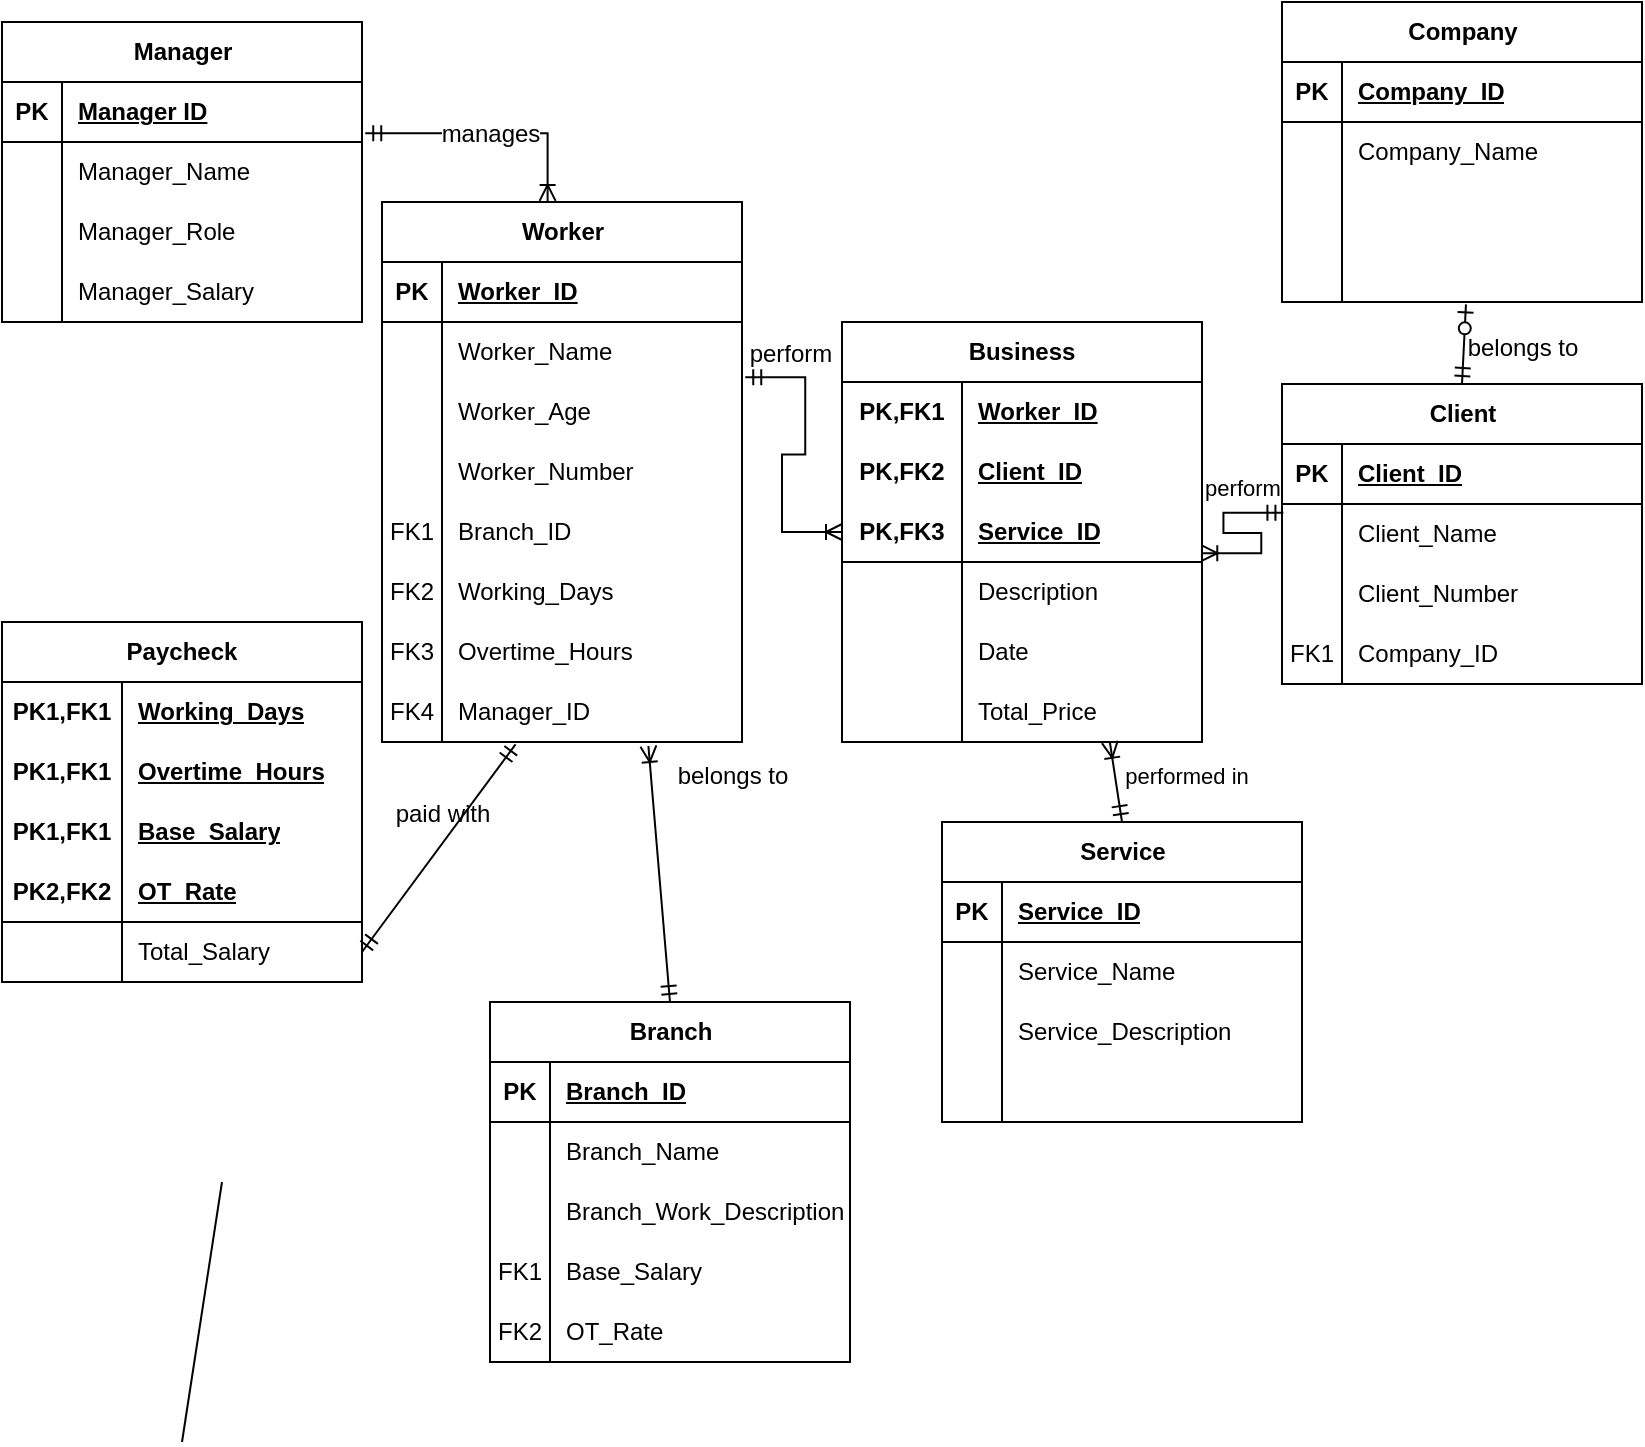 <mxfile version="25.0.1">
  <diagram name="Page-1" id="Xtu3B8jYzkA0B2iv7Xxa">
    <mxGraphModel dx="1050" dy="522" grid="1" gridSize="10" guides="1" tooltips="1" connect="1" arrows="1" fold="1" page="1" pageScale="1" pageWidth="850" pageHeight="1100" math="0" shadow="0">
      <root>
        <mxCell id="0" />
        <mxCell id="1" parent="0" />
        <mxCell id="BrPfpN-Gfgra5XkNVzmu-1" value="Business" style="shape=table;startSize=30;container=1;collapsible=1;childLayout=tableLayout;fixedRows=1;rowLines=0;fontStyle=1;align=center;resizeLast=1;html=1;whiteSpace=wrap;" parent="1" vertex="1">
          <mxGeometry x="440" y="180" width="180" height="210" as="geometry" />
        </mxCell>
        <mxCell id="BrPfpN-Gfgra5XkNVzmu-2" value="" style="shape=tableRow;horizontal=0;startSize=0;swimlaneHead=0;swimlaneBody=0;fillColor=none;collapsible=0;dropTarget=0;points=[[0,0.5],[1,0.5]];portConstraint=eastwest;top=0;left=0;right=0;bottom=0;html=1;" parent="BrPfpN-Gfgra5XkNVzmu-1" vertex="1">
          <mxGeometry y="30" width="180" height="30" as="geometry" />
        </mxCell>
        <mxCell id="BrPfpN-Gfgra5XkNVzmu-3" value="PK,FK1" style="shape=partialRectangle;connectable=0;fillColor=none;top=0;left=0;bottom=0;right=0;fontStyle=1;overflow=hidden;html=1;whiteSpace=wrap;" parent="BrPfpN-Gfgra5XkNVzmu-2" vertex="1">
          <mxGeometry width="60" height="30" as="geometry">
            <mxRectangle width="60" height="30" as="alternateBounds" />
          </mxGeometry>
        </mxCell>
        <mxCell id="BrPfpN-Gfgra5XkNVzmu-4" value="Worker_ID" style="shape=partialRectangle;connectable=0;fillColor=none;top=0;left=0;bottom=0;right=0;align=left;spacingLeft=6;fontStyle=5;overflow=hidden;html=1;whiteSpace=wrap;" parent="BrPfpN-Gfgra5XkNVzmu-2" vertex="1">
          <mxGeometry x="60" width="120" height="30" as="geometry">
            <mxRectangle width="120" height="30" as="alternateBounds" />
          </mxGeometry>
        </mxCell>
        <mxCell id="BrPfpN-Gfgra5XkNVzmu-27" value="" style="shape=tableRow;horizontal=0;startSize=0;swimlaneHead=0;swimlaneBody=0;fillColor=none;collapsible=0;dropTarget=0;points=[[0,0.5],[1,0.5]];portConstraint=eastwest;top=0;left=0;right=0;bottom=0;html=1;" parent="BrPfpN-Gfgra5XkNVzmu-1" vertex="1">
          <mxGeometry y="60" width="180" height="30" as="geometry" />
        </mxCell>
        <mxCell id="BrPfpN-Gfgra5XkNVzmu-28" value="PK,FK2" style="shape=partialRectangle;connectable=0;fillColor=none;top=0;left=0;bottom=0;right=0;fontStyle=1;overflow=hidden;html=1;whiteSpace=wrap;" parent="BrPfpN-Gfgra5XkNVzmu-27" vertex="1">
          <mxGeometry width="60" height="30" as="geometry">
            <mxRectangle width="60" height="30" as="alternateBounds" />
          </mxGeometry>
        </mxCell>
        <mxCell id="BrPfpN-Gfgra5XkNVzmu-29" value="Client_ID" style="shape=partialRectangle;connectable=0;fillColor=none;top=0;left=0;bottom=0;right=0;align=left;spacingLeft=6;fontStyle=5;overflow=hidden;html=1;whiteSpace=wrap;" parent="BrPfpN-Gfgra5XkNVzmu-27" vertex="1">
          <mxGeometry x="60" width="120" height="30" as="geometry">
            <mxRectangle width="120" height="30" as="alternateBounds" />
          </mxGeometry>
        </mxCell>
        <mxCell id="BrPfpN-Gfgra5XkNVzmu-5" value="" style="shape=tableRow;horizontal=0;startSize=0;swimlaneHead=0;swimlaneBody=0;fillColor=none;collapsible=0;dropTarget=0;points=[[0,0.5],[1,0.5]];portConstraint=eastwest;top=0;left=0;right=0;bottom=1;html=1;" parent="BrPfpN-Gfgra5XkNVzmu-1" vertex="1">
          <mxGeometry y="90" width="180" height="30" as="geometry" />
        </mxCell>
        <mxCell id="BrPfpN-Gfgra5XkNVzmu-6" value="PK,FK3" style="shape=partialRectangle;connectable=0;fillColor=none;top=0;left=0;bottom=0;right=0;fontStyle=1;overflow=hidden;html=1;whiteSpace=wrap;" parent="BrPfpN-Gfgra5XkNVzmu-5" vertex="1">
          <mxGeometry width="60" height="30" as="geometry">
            <mxRectangle width="60" height="30" as="alternateBounds" />
          </mxGeometry>
        </mxCell>
        <mxCell id="BrPfpN-Gfgra5XkNVzmu-7" value="Service_ID" style="shape=partialRectangle;connectable=0;fillColor=none;top=0;left=0;bottom=0;right=0;align=left;spacingLeft=6;fontStyle=5;overflow=hidden;html=1;whiteSpace=wrap;" parent="BrPfpN-Gfgra5XkNVzmu-5" vertex="1">
          <mxGeometry x="60" width="120" height="30" as="geometry">
            <mxRectangle width="120" height="30" as="alternateBounds" />
          </mxGeometry>
        </mxCell>
        <mxCell id="BrPfpN-Gfgra5XkNVzmu-8" value="" style="shape=tableRow;horizontal=0;startSize=0;swimlaneHead=0;swimlaneBody=0;fillColor=none;collapsible=0;dropTarget=0;points=[[0,0.5],[1,0.5]];portConstraint=eastwest;top=0;left=0;right=0;bottom=0;html=1;" parent="BrPfpN-Gfgra5XkNVzmu-1" vertex="1">
          <mxGeometry y="120" width="180" height="30" as="geometry" />
        </mxCell>
        <mxCell id="BrPfpN-Gfgra5XkNVzmu-9" value="" style="shape=partialRectangle;connectable=0;fillColor=none;top=0;left=0;bottom=0;right=0;editable=1;overflow=hidden;html=1;whiteSpace=wrap;" parent="BrPfpN-Gfgra5XkNVzmu-8" vertex="1">
          <mxGeometry width="60" height="30" as="geometry">
            <mxRectangle width="60" height="30" as="alternateBounds" />
          </mxGeometry>
        </mxCell>
        <mxCell id="BrPfpN-Gfgra5XkNVzmu-10" value="Description" style="shape=partialRectangle;connectable=0;fillColor=none;top=0;left=0;bottom=0;right=0;align=left;spacingLeft=6;overflow=hidden;html=1;whiteSpace=wrap;" parent="BrPfpN-Gfgra5XkNVzmu-8" vertex="1">
          <mxGeometry x="60" width="120" height="30" as="geometry">
            <mxRectangle width="120" height="30" as="alternateBounds" />
          </mxGeometry>
        </mxCell>
        <mxCell id="BrPfpN-Gfgra5XkNVzmu-30" value="" style="shape=tableRow;horizontal=0;startSize=0;swimlaneHead=0;swimlaneBody=0;fillColor=none;collapsible=0;dropTarget=0;points=[[0,0.5],[1,0.5]];portConstraint=eastwest;top=0;left=0;right=0;bottom=0;html=1;" parent="BrPfpN-Gfgra5XkNVzmu-1" vertex="1">
          <mxGeometry y="150" width="180" height="30" as="geometry" />
        </mxCell>
        <mxCell id="BrPfpN-Gfgra5XkNVzmu-31" value="" style="shape=partialRectangle;connectable=0;fillColor=none;top=0;left=0;bottom=0;right=0;editable=1;overflow=hidden;html=1;whiteSpace=wrap;" parent="BrPfpN-Gfgra5XkNVzmu-30" vertex="1">
          <mxGeometry width="60" height="30" as="geometry">
            <mxRectangle width="60" height="30" as="alternateBounds" />
          </mxGeometry>
        </mxCell>
        <mxCell id="BrPfpN-Gfgra5XkNVzmu-32" value="Date" style="shape=partialRectangle;connectable=0;fillColor=none;top=0;left=0;bottom=0;right=0;align=left;spacingLeft=6;overflow=hidden;html=1;whiteSpace=wrap;" parent="BrPfpN-Gfgra5XkNVzmu-30" vertex="1">
          <mxGeometry x="60" width="120" height="30" as="geometry">
            <mxRectangle width="120" height="30" as="alternateBounds" />
          </mxGeometry>
        </mxCell>
        <mxCell id="BrPfpN-Gfgra5XkNVzmu-11" value="" style="shape=tableRow;horizontal=0;startSize=0;swimlaneHead=0;swimlaneBody=0;fillColor=none;collapsible=0;dropTarget=0;points=[[0,0.5],[1,0.5]];portConstraint=eastwest;top=0;left=0;right=0;bottom=0;html=1;" parent="BrPfpN-Gfgra5XkNVzmu-1" vertex="1">
          <mxGeometry y="180" width="180" height="30" as="geometry" />
        </mxCell>
        <mxCell id="BrPfpN-Gfgra5XkNVzmu-12" value="" style="shape=partialRectangle;connectable=0;fillColor=none;top=0;left=0;bottom=0;right=0;editable=1;overflow=hidden;html=1;whiteSpace=wrap;" parent="BrPfpN-Gfgra5XkNVzmu-11" vertex="1">
          <mxGeometry width="60" height="30" as="geometry">
            <mxRectangle width="60" height="30" as="alternateBounds" />
          </mxGeometry>
        </mxCell>
        <mxCell id="BrPfpN-Gfgra5XkNVzmu-13" value="Total_Price" style="shape=partialRectangle;connectable=0;fillColor=none;top=0;left=0;bottom=0;right=0;align=left;spacingLeft=6;overflow=hidden;html=1;whiteSpace=wrap;" parent="BrPfpN-Gfgra5XkNVzmu-11" vertex="1">
          <mxGeometry x="60" width="120" height="30" as="geometry">
            <mxRectangle width="120" height="30" as="alternateBounds" />
          </mxGeometry>
        </mxCell>
        <mxCell id="BrPfpN-Gfgra5XkNVzmu-33" value="Service" style="shape=table;startSize=30;container=1;collapsible=1;childLayout=tableLayout;fixedRows=1;rowLines=0;fontStyle=1;align=center;resizeLast=1;html=1;" parent="1" vertex="1">
          <mxGeometry x="490" y="430" width="180" height="150" as="geometry" />
        </mxCell>
        <mxCell id="BrPfpN-Gfgra5XkNVzmu-34" value="" style="shape=tableRow;horizontal=0;startSize=0;swimlaneHead=0;swimlaneBody=0;fillColor=none;collapsible=0;dropTarget=0;points=[[0,0.5],[1,0.5]];portConstraint=eastwest;top=0;left=0;right=0;bottom=1;" parent="BrPfpN-Gfgra5XkNVzmu-33" vertex="1">
          <mxGeometry y="30" width="180" height="30" as="geometry" />
        </mxCell>
        <mxCell id="BrPfpN-Gfgra5XkNVzmu-35" value="PK" style="shape=partialRectangle;connectable=0;fillColor=none;top=0;left=0;bottom=0;right=0;fontStyle=1;overflow=hidden;whiteSpace=wrap;html=1;" parent="BrPfpN-Gfgra5XkNVzmu-34" vertex="1">
          <mxGeometry width="30" height="30" as="geometry">
            <mxRectangle width="30" height="30" as="alternateBounds" />
          </mxGeometry>
        </mxCell>
        <mxCell id="BrPfpN-Gfgra5XkNVzmu-36" value="Service_ID" style="shape=partialRectangle;connectable=0;fillColor=none;top=0;left=0;bottom=0;right=0;align=left;spacingLeft=6;fontStyle=5;overflow=hidden;whiteSpace=wrap;html=1;" parent="BrPfpN-Gfgra5XkNVzmu-34" vertex="1">
          <mxGeometry x="30" width="150" height="30" as="geometry">
            <mxRectangle width="150" height="30" as="alternateBounds" />
          </mxGeometry>
        </mxCell>
        <mxCell id="BrPfpN-Gfgra5XkNVzmu-37" value="" style="shape=tableRow;horizontal=0;startSize=0;swimlaneHead=0;swimlaneBody=0;fillColor=none;collapsible=0;dropTarget=0;points=[[0,0.5],[1,0.5]];portConstraint=eastwest;top=0;left=0;right=0;bottom=0;" parent="BrPfpN-Gfgra5XkNVzmu-33" vertex="1">
          <mxGeometry y="60" width="180" height="30" as="geometry" />
        </mxCell>
        <mxCell id="BrPfpN-Gfgra5XkNVzmu-38" value="" style="shape=partialRectangle;connectable=0;fillColor=none;top=0;left=0;bottom=0;right=0;editable=1;overflow=hidden;whiteSpace=wrap;html=1;" parent="BrPfpN-Gfgra5XkNVzmu-37" vertex="1">
          <mxGeometry width="30" height="30" as="geometry">
            <mxRectangle width="30" height="30" as="alternateBounds" />
          </mxGeometry>
        </mxCell>
        <mxCell id="BrPfpN-Gfgra5XkNVzmu-39" value="Service_Name" style="shape=partialRectangle;connectable=0;fillColor=none;top=0;left=0;bottom=0;right=0;align=left;spacingLeft=6;overflow=hidden;whiteSpace=wrap;html=1;" parent="BrPfpN-Gfgra5XkNVzmu-37" vertex="1">
          <mxGeometry x="30" width="150" height="30" as="geometry">
            <mxRectangle width="150" height="30" as="alternateBounds" />
          </mxGeometry>
        </mxCell>
        <mxCell id="BrPfpN-Gfgra5XkNVzmu-40" value="" style="shape=tableRow;horizontal=0;startSize=0;swimlaneHead=0;swimlaneBody=0;fillColor=none;collapsible=0;dropTarget=0;points=[[0,0.5],[1,0.5]];portConstraint=eastwest;top=0;left=0;right=0;bottom=0;" parent="BrPfpN-Gfgra5XkNVzmu-33" vertex="1">
          <mxGeometry y="90" width="180" height="30" as="geometry" />
        </mxCell>
        <mxCell id="BrPfpN-Gfgra5XkNVzmu-41" value="" style="shape=partialRectangle;connectable=0;fillColor=none;top=0;left=0;bottom=0;right=0;editable=1;overflow=hidden;whiteSpace=wrap;html=1;" parent="BrPfpN-Gfgra5XkNVzmu-40" vertex="1">
          <mxGeometry width="30" height="30" as="geometry">
            <mxRectangle width="30" height="30" as="alternateBounds" />
          </mxGeometry>
        </mxCell>
        <mxCell id="BrPfpN-Gfgra5XkNVzmu-42" value="Service_Description" style="shape=partialRectangle;connectable=0;fillColor=none;top=0;left=0;bottom=0;right=0;align=left;spacingLeft=6;overflow=hidden;whiteSpace=wrap;html=1;" parent="BrPfpN-Gfgra5XkNVzmu-40" vertex="1">
          <mxGeometry x="30" width="150" height="30" as="geometry">
            <mxRectangle width="150" height="30" as="alternateBounds" />
          </mxGeometry>
        </mxCell>
        <mxCell id="BrPfpN-Gfgra5XkNVzmu-43" value="" style="shape=tableRow;horizontal=0;startSize=0;swimlaneHead=0;swimlaneBody=0;fillColor=none;collapsible=0;dropTarget=0;points=[[0,0.5],[1,0.5]];portConstraint=eastwest;top=0;left=0;right=0;bottom=0;" parent="BrPfpN-Gfgra5XkNVzmu-33" vertex="1">
          <mxGeometry y="120" width="180" height="30" as="geometry" />
        </mxCell>
        <mxCell id="BrPfpN-Gfgra5XkNVzmu-44" value="" style="shape=partialRectangle;connectable=0;fillColor=none;top=0;left=0;bottom=0;right=0;editable=1;overflow=hidden;whiteSpace=wrap;html=1;" parent="BrPfpN-Gfgra5XkNVzmu-43" vertex="1">
          <mxGeometry width="30" height="30" as="geometry">
            <mxRectangle width="30" height="30" as="alternateBounds" />
          </mxGeometry>
        </mxCell>
        <mxCell id="BrPfpN-Gfgra5XkNVzmu-45" value="" style="shape=partialRectangle;connectable=0;fillColor=none;top=0;left=0;bottom=0;right=0;align=left;spacingLeft=6;overflow=hidden;whiteSpace=wrap;html=1;" parent="BrPfpN-Gfgra5XkNVzmu-43" vertex="1">
          <mxGeometry x="30" width="150" height="30" as="geometry">
            <mxRectangle width="150" height="30" as="alternateBounds" />
          </mxGeometry>
        </mxCell>
        <mxCell id="BrPfpN-Gfgra5XkNVzmu-46" value="Worker" style="shape=table;startSize=30;container=1;collapsible=1;childLayout=tableLayout;fixedRows=1;rowLines=0;fontStyle=1;align=center;resizeLast=1;html=1;" parent="1" vertex="1">
          <mxGeometry x="210" y="120" width="180" height="270" as="geometry" />
        </mxCell>
        <mxCell id="BrPfpN-Gfgra5XkNVzmu-47" value="" style="shape=tableRow;horizontal=0;startSize=0;swimlaneHead=0;swimlaneBody=0;fillColor=none;collapsible=0;dropTarget=0;points=[[0,0.5],[1,0.5]];portConstraint=eastwest;top=0;left=0;right=0;bottom=1;" parent="BrPfpN-Gfgra5XkNVzmu-46" vertex="1">
          <mxGeometry y="30" width="180" height="30" as="geometry" />
        </mxCell>
        <mxCell id="BrPfpN-Gfgra5XkNVzmu-48" value="PK" style="shape=partialRectangle;connectable=0;fillColor=none;top=0;left=0;bottom=0;right=0;fontStyle=1;overflow=hidden;whiteSpace=wrap;html=1;" parent="BrPfpN-Gfgra5XkNVzmu-47" vertex="1">
          <mxGeometry width="30" height="30" as="geometry">
            <mxRectangle width="30" height="30" as="alternateBounds" />
          </mxGeometry>
        </mxCell>
        <mxCell id="BrPfpN-Gfgra5XkNVzmu-49" value="Worker_ID" style="shape=partialRectangle;connectable=0;fillColor=none;top=0;left=0;bottom=0;right=0;align=left;spacingLeft=6;fontStyle=5;overflow=hidden;whiteSpace=wrap;html=1;" parent="BrPfpN-Gfgra5XkNVzmu-47" vertex="1">
          <mxGeometry x="30" width="150" height="30" as="geometry">
            <mxRectangle width="150" height="30" as="alternateBounds" />
          </mxGeometry>
        </mxCell>
        <mxCell id="BrPfpN-Gfgra5XkNVzmu-50" value="" style="shape=tableRow;horizontal=0;startSize=0;swimlaneHead=0;swimlaneBody=0;fillColor=none;collapsible=0;dropTarget=0;points=[[0,0.5],[1,0.5]];portConstraint=eastwest;top=0;left=0;right=0;bottom=0;" parent="BrPfpN-Gfgra5XkNVzmu-46" vertex="1">
          <mxGeometry y="60" width="180" height="30" as="geometry" />
        </mxCell>
        <mxCell id="BrPfpN-Gfgra5XkNVzmu-51" value="" style="shape=partialRectangle;connectable=0;fillColor=none;top=0;left=0;bottom=0;right=0;editable=1;overflow=hidden;whiteSpace=wrap;html=1;" parent="BrPfpN-Gfgra5XkNVzmu-50" vertex="1">
          <mxGeometry width="30" height="30" as="geometry">
            <mxRectangle width="30" height="30" as="alternateBounds" />
          </mxGeometry>
        </mxCell>
        <mxCell id="BrPfpN-Gfgra5XkNVzmu-52" value="Worker_Name" style="shape=partialRectangle;connectable=0;fillColor=none;top=0;left=0;bottom=0;right=0;align=left;spacingLeft=6;overflow=hidden;whiteSpace=wrap;html=1;" parent="BrPfpN-Gfgra5XkNVzmu-50" vertex="1">
          <mxGeometry x="30" width="150" height="30" as="geometry">
            <mxRectangle width="150" height="30" as="alternateBounds" />
          </mxGeometry>
        </mxCell>
        <mxCell id="BrPfpN-Gfgra5XkNVzmu-73" value="" style="shape=tableRow;horizontal=0;startSize=0;swimlaneHead=0;swimlaneBody=0;fillColor=none;collapsible=0;dropTarget=0;points=[[0,0.5],[1,0.5]];portConstraint=eastwest;top=0;left=0;right=0;bottom=0;" parent="BrPfpN-Gfgra5XkNVzmu-46" vertex="1">
          <mxGeometry y="90" width="180" height="30" as="geometry" />
        </mxCell>
        <mxCell id="BrPfpN-Gfgra5XkNVzmu-74" value="" style="shape=partialRectangle;connectable=0;fillColor=none;top=0;left=0;bottom=0;right=0;editable=1;overflow=hidden;whiteSpace=wrap;html=1;" parent="BrPfpN-Gfgra5XkNVzmu-73" vertex="1">
          <mxGeometry width="30" height="30" as="geometry">
            <mxRectangle width="30" height="30" as="alternateBounds" />
          </mxGeometry>
        </mxCell>
        <mxCell id="BrPfpN-Gfgra5XkNVzmu-75" value="Worker_Age" style="shape=partialRectangle;connectable=0;fillColor=none;top=0;left=0;bottom=0;right=0;align=left;spacingLeft=6;overflow=hidden;whiteSpace=wrap;html=1;" parent="BrPfpN-Gfgra5XkNVzmu-73" vertex="1">
          <mxGeometry x="30" width="150" height="30" as="geometry">
            <mxRectangle width="150" height="30" as="alternateBounds" />
          </mxGeometry>
        </mxCell>
        <mxCell id="BrPfpN-Gfgra5XkNVzmu-53" value="" style="shape=tableRow;horizontal=0;startSize=0;swimlaneHead=0;swimlaneBody=0;fillColor=none;collapsible=0;dropTarget=0;points=[[0,0.5],[1,0.5]];portConstraint=eastwest;top=0;left=0;right=0;bottom=0;" parent="BrPfpN-Gfgra5XkNVzmu-46" vertex="1">
          <mxGeometry y="120" width="180" height="30" as="geometry" />
        </mxCell>
        <mxCell id="BrPfpN-Gfgra5XkNVzmu-54" value="" style="shape=partialRectangle;connectable=0;fillColor=none;top=0;left=0;bottom=0;right=0;editable=1;overflow=hidden;whiteSpace=wrap;html=1;" parent="BrPfpN-Gfgra5XkNVzmu-53" vertex="1">
          <mxGeometry width="30" height="30" as="geometry">
            <mxRectangle width="30" height="30" as="alternateBounds" />
          </mxGeometry>
        </mxCell>
        <mxCell id="BrPfpN-Gfgra5XkNVzmu-55" value="Worker_Number" style="shape=partialRectangle;connectable=0;fillColor=none;top=0;left=0;bottom=0;right=0;align=left;spacingLeft=6;overflow=hidden;whiteSpace=wrap;html=1;" parent="BrPfpN-Gfgra5XkNVzmu-53" vertex="1">
          <mxGeometry x="30" width="150" height="30" as="geometry">
            <mxRectangle width="150" height="30" as="alternateBounds" />
          </mxGeometry>
        </mxCell>
        <mxCell id="BrPfpN-Gfgra5XkNVzmu-56" value="" style="shape=tableRow;horizontal=0;startSize=0;swimlaneHead=0;swimlaneBody=0;fillColor=none;collapsible=0;dropTarget=0;points=[[0,0.5],[1,0.5]];portConstraint=eastwest;top=0;left=0;right=0;bottom=0;" parent="BrPfpN-Gfgra5XkNVzmu-46" vertex="1">
          <mxGeometry y="150" width="180" height="30" as="geometry" />
        </mxCell>
        <mxCell id="BrPfpN-Gfgra5XkNVzmu-57" value="FK1" style="shape=partialRectangle;connectable=0;fillColor=none;top=0;left=0;bottom=0;right=0;editable=1;overflow=hidden;whiteSpace=wrap;html=1;" parent="BrPfpN-Gfgra5XkNVzmu-56" vertex="1">
          <mxGeometry width="30" height="30" as="geometry">
            <mxRectangle width="30" height="30" as="alternateBounds" />
          </mxGeometry>
        </mxCell>
        <mxCell id="BrPfpN-Gfgra5XkNVzmu-58" value="Branch_ID" style="shape=partialRectangle;connectable=0;fillColor=none;top=0;left=0;bottom=0;right=0;align=left;spacingLeft=6;overflow=hidden;whiteSpace=wrap;html=1;" parent="BrPfpN-Gfgra5XkNVzmu-56" vertex="1">
          <mxGeometry x="30" width="150" height="30" as="geometry">
            <mxRectangle width="150" height="30" as="alternateBounds" />
          </mxGeometry>
        </mxCell>
        <mxCell id="BrPfpN-Gfgra5XkNVzmu-76" value="" style="shape=tableRow;horizontal=0;startSize=0;swimlaneHead=0;swimlaneBody=0;fillColor=none;collapsible=0;dropTarget=0;points=[[0,0.5],[1,0.5]];portConstraint=eastwest;top=0;left=0;right=0;bottom=0;" parent="BrPfpN-Gfgra5XkNVzmu-46" vertex="1">
          <mxGeometry y="180" width="180" height="30" as="geometry" />
        </mxCell>
        <mxCell id="BrPfpN-Gfgra5XkNVzmu-77" value="FK2" style="shape=partialRectangle;connectable=0;fillColor=none;top=0;left=0;bottom=0;right=0;editable=1;overflow=hidden;whiteSpace=wrap;html=1;" parent="BrPfpN-Gfgra5XkNVzmu-76" vertex="1">
          <mxGeometry width="30" height="30" as="geometry">
            <mxRectangle width="30" height="30" as="alternateBounds" />
          </mxGeometry>
        </mxCell>
        <mxCell id="BrPfpN-Gfgra5XkNVzmu-78" value="Working_Days" style="shape=partialRectangle;connectable=0;fillColor=none;top=0;left=0;bottom=0;right=0;align=left;spacingLeft=6;overflow=hidden;whiteSpace=wrap;html=1;" parent="BrPfpN-Gfgra5XkNVzmu-76" vertex="1">
          <mxGeometry x="30" width="150" height="30" as="geometry">
            <mxRectangle width="150" height="30" as="alternateBounds" />
          </mxGeometry>
        </mxCell>
        <mxCell id="X4wEju8hIKHU4gvWuknp-4" value="" style="shape=tableRow;horizontal=0;startSize=0;swimlaneHead=0;swimlaneBody=0;fillColor=none;collapsible=0;dropTarget=0;points=[[0,0.5],[1,0.5]];portConstraint=eastwest;top=0;left=0;right=0;bottom=0;" parent="BrPfpN-Gfgra5XkNVzmu-46" vertex="1">
          <mxGeometry y="210" width="180" height="30" as="geometry" />
        </mxCell>
        <mxCell id="X4wEju8hIKHU4gvWuknp-5" value="FK3" style="shape=partialRectangle;connectable=0;fillColor=none;top=0;left=0;bottom=0;right=0;editable=1;overflow=hidden;whiteSpace=wrap;html=1;" parent="X4wEju8hIKHU4gvWuknp-4" vertex="1">
          <mxGeometry width="30" height="30" as="geometry">
            <mxRectangle width="30" height="30" as="alternateBounds" />
          </mxGeometry>
        </mxCell>
        <mxCell id="X4wEju8hIKHU4gvWuknp-6" value="Overtime_Hours" style="shape=partialRectangle;connectable=0;fillColor=none;top=0;left=0;bottom=0;right=0;align=left;spacingLeft=6;overflow=hidden;whiteSpace=wrap;html=1;" parent="X4wEju8hIKHU4gvWuknp-4" vertex="1">
          <mxGeometry x="30" width="150" height="30" as="geometry">
            <mxRectangle width="150" height="30" as="alternateBounds" />
          </mxGeometry>
        </mxCell>
        <mxCell id="BrPfpN-Gfgra5XkNVzmu-79" value="" style="shape=tableRow;horizontal=0;startSize=0;swimlaneHead=0;swimlaneBody=0;fillColor=none;collapsible=0;dropTarget=0;points=[[0,0.5],[1,0.5]];portConstraint=eastwest;top=0;left=0;right=0;bottom=0;" parent="BrPfpN-Gfgra5XkNVzmu-46" vertex="1">
          <mxGeometry y="240" width="180" height="30" as="geometry" />
        </mxCell>
        <mxCell id="BrPfpN-Gfgra5XkNVzmu-80" value="FK4" style="shape=partialRectangle;connectable=0;fillColor=none;top=0;left=0;bottom=0;right=0;editable=1;overflow=hidden;whiteSpace=wrap;html=1;" parent="BrPfpN-Gfgra5XkNVzmu-79" vertex="1">
          <mxGeometry width="30" height="30" as="geometry">
            <mxRectangle width="30" height="30" as="alternateBounds" />
          </mxGeometry>
        </mxCell>
        <mxCell id="BrPfpN-Gfgra5XkNVzmu-81" value="Manager_ID" style="shape=partialRectangle;connectable=0;fillColor=none;top=0;left=0;bottom=0;right=0;align=left;spacingLeft=6;overflow=hidden;whiteSpace=wrap;html=1;" parent="BrPfpN-Gfgra5XkNVzmu-79" vertex="1">
          <mxGeometry x="30" width="150" height="30" as="geometry">
            <mxRectangle width="150" height="30" as="alternateBounds" />
          </mxGeometry>
        </mxCell>
        <mxCell id="BrPfpN-Gfgra5XkNVzmu-59" value="Branch" style="shape=table;startSize=30;container=1;collapsible=1;childLayout=tableLayout;fixedRows=1;rowLines=0;fontStyle=1;align=center;resizeLast=1;html=1;" parent="1" vertex="1">
          <mxGeometry x="264" y="520" width="180" height="180" as="geometry" />
        </mxCell>
        <mxCell id="BrPfpN-Gfgra5XkNVzmu-60" value="" style="shape=tableRow;horizontal=0;startSize=0;swimlaneHead=0;swimlaneBody=0;fillColor=none;collapsible=0;dropTarget=0;points=[[0,0.5],[1,0.5]];portConstraint=eastwest;top=0;left=0;right=0;bottom=1;" parent="BrPfpN-Gfgra5XkNVzmu-59" vertex="1">
          <mxGeometry y="30" width="180" height="30" as="geometry" />
        </mxCell>
        <mxCell id="BrPfpN-Gfgra5XkNVzmu-61" value="PK" style="shape=partialRectangle;connectable=0;fillColor=none;top=0;left=0;bottom=0;right=0;fontStyle=1;overflow=hidden;whiteSpace=wrap;html=1;" parent="BrPfpN-Gfgra5XkNVzmu-60" vertex="1">
          <mxGeometry width="30" height="30" as="geometry">
            <mxRectangle width="30" height="30" as="alternateBounds" />
          </mxGeometry>
        </mxCell>
        <mxCell id="BrPfpN-Gfgra5XkNVzmu-62" value="Branch_ID" style="shape=partialRectangle;connectable=0;fillColor=none;top=0;left=0;bottom=0;right=0;align=left;spacingLeft=6;fontStyle=5;overflow=hidden;whiteSpace=wrap;html=1;" parent="BrPfpN-Gfgra5XkNVzmu-60" vertex="1">
          <mxGeometry x="30" width="150" height="30" as="geometry">
            <mxRectangle width="150" height="30" as="alternateBounds" />
          </mxGeometry>
        </mxCell>
        <mxCell id="BrPfpN-Gfgra5XkNVzmu-63" value="" style="shape=tableRow;horizontal=0;startSize=0;swimlaneHead=0;swimlaneBody=0;fillColor=none;collapsible=0;dropTarget=0;points=[[0,0.5],[1,0.5]];portConstraint=eastwest;top=0;left=0;right=0;bottom=0;" parent="BrPfpN-Gfgra5XkNVzmu-59" vertex="1">
          <mxGeometry y="60" width="180" height="30" as="geometry" />
        </mxCell>
        <mxCell id="BrPfpN-Gfgra5XkNVzmu-64" value="" style="shape=partialRectangle;connectable=0;fillColor=none;top=0;left=0;bottom=0;right=0;editable=1;overflow=hidden;whiteSpace=wrap;html=1;" parent="BrPfpN-Gfgra5XkNVzmu-63" vertex="1">
          <mxGeometry width="30" height="30" as="geometry">
            <mxRectangle width="30" height="30" as="alternateBounds" />
          </mxGeometry>
        </mxCell>
        <mxCell id="BrPfpN-Gfgra5XkNVzmu-65" value="Branch_Name" style="shape=partialRectangle;connectable=0;fillColor=none;top=0;left=0;bottom=0;right=0;align=left;spacingLeft=6;overflow=hidden;whiteSpace=wrap;html=1;" parent="BrPfpN-Gfgra5XkNVzmu-63" vertex="1">
          <mxGeometry x="30" width="150" height="30" as="geometry">
            <mxRectangle width="150" height="30" as="alternateBounds" />
          </mxGeometry>
        </mxCell>
        <mxCell id="BrPfpN-Gfgra5XkNVzmu-66" value="" style="shape=tableRow;horizontal=0;startSize=0;swimlaneHead=0;swimlaneBody=0;fillColor=none;collapsible=0;dropTarget=0;points=[[0,0.5],[1,0.5]];portConstraint=eastwest;top=0;left=0;right=0;bottom=0;" parent="BrPfpN-Gfgra5XkNVzmu-59" vertex="1">
          <mxGeometry y="90" width="180" height="30" as="geometry" />
        </mxCell>
        <mxCell id="BrPfpN-Gfgra5XkNVzmu-67" value="" style="shape=partialRectangle;connectable=0;fillColor=none;top=0;left=0;bottom=0;right=0;editable=1;overflow=hidden;whiteSpace=wrap;html=1;" parent="BrPfpN-Gfgra5XkNVzmu-66" vertex="1">
          <mxGeometry width="30" height="30" as="geometry">
            <mxRectangle width="30" height="30" as="alternateBounds" />
          </mxGeometry>
        </mxCell>
        <mxCell id="BrPfpN-Gfgra5XkNVzmu-68" value="Branch_Work_Description" style="shape=partialRectangle;connectable=0;fillColor=none;top=0;left=0;bottom=0;right=0;align=left;spacingLeft=6;overflow=hidden;whiteSpace=wrap;html=1;" parent="BrPfpN-Gfgra5XkNVzmu-66" vertex="1">
          <mxGeometry x="30" width="150" height="30" as="geometry">
            <mxRectangle width="150" height="30" as="alternateBounds" />
          </mxGeometry>
        </mxCell>
        <mxCell id="BrPfpN-Gfgra5XkNVzmu-69" value="" style="shape=tableRow;horizontal=0;startSize=0;swimlaneHead=0;swimlaneBody=0;fillColor=none;collapsible=0;dropTarget=0;points=[[0,0.5],[1,0.5]];portConstraint=eastwest;top=0;left=0;right=0;bottom=0;" parent="BrPfpN-Gfgra5XkNVzmu-59" vertex="1">
          <mxGeometry y="120" width="180" height="30" as="geometry" />
        </mxCell>
        <mxCell id="BrPfpN-Gfgra5XkNVzmu-70" value="FK1" style="shape=partialRectangle;connectable=0;fillColor=none;top=0;left=0;bottom=0;right=0;editable=1;overflow=hidden;whiteSpace=wrap;html=1;" parent="BrPfpN-Gfgra5XkNVzmu-69" vertex="1">
          <mxGeometry width="30" height="30" as="geometry">
            <mxRectangle width="30" height="30" as="alternateBounds" />
          </mxGeometry>
        </mxCell>
        <mxCell id="BrPfpN-Gfgra5XkNVzmu-71" value="Base_Salary" style="shape=partialRectangle;connectable=0;fillColor=none;top=0;left=0;bottom=0;right=0;align=left;spacingLeft=6;overflow=hidden;whiteSpace=wrap;html=1;" parent="BrPfpN-Gfgra5XkNVzmu-69" vertex="1">
          <mxGeometry x="30" width="150" height="30" as="geometry">
            <mxRectangle width="150" height="30" as="alternateBounds" />
          </mxGeometry>
        </mxCell>
        <mxCell id="sazdl7pmqHu8KmucxxY5-17" value="" style="shape=tableRow;horizontal=0;startSize=0;swimlaneHead=0;swimlaneBody=0;fillColor=none;collapsible=0;dropTarget=0;points=[[0,0.5],[1,0.5]];portConstraint=eastwest;top=0;left=0;right=0;bottom=0;" vertex="1" parent="BrPfpN-Gfgra5XkNVzmu-59">
          <mxGeometry y="150" width="180" height="30" as="geometry" />
        </mxCell>
        <mxCell id="sazdl7pmqHu8KmucxxY5-18" value="FK2" style="shape=partialRectangle;connectable=0;fillColor=none;top=0;left=0;bottom=0;right=0;editable=1;overflow=hidden;whiteSpace=wrap;html=1;" vertex="1" parent="sazdl7pmqHu8KmucxxY5-17">
          <mxGeometry width="30" height="30" as="geometry">
            <mxRectangle width="30" height="30" as="alternateBounds" />
          </mxGeometry>
        </mxCell>
        <mxCell id="sazdl7pmqHu8KmucxxY5-19" value="OT_Rate" style="shape=partialRectangle;connectable=0;fillColor=none;top=0;left=0;bottom=0;right=0;align=left;spacingLeft=6;overflow=hidden;whiteSpace=wrap;html=1;" vertex="1" parent="sazdl7pmqHu8KmucxxY5-17">
          <mxGeometry x="30" width="150" height="30" as="geometry">
            <mxRectangle width="150" height="30" as="alternateBounds" />
          </mxGeometry>
        </mxCell>
        <mxCell id="BrPfpN-Gfgra5XkNVzmu-82" value="Paycheck" style="shape=table;startSize=30;container=1;collapsible=1;childLayout=tableLayout;fixedRows=1;rowLines=0;fontStyle=1;align=center;resizeLast=1;html=1;whiteSpace=wrap;" parent="1" vertex="1">
          <mxGeometry x="20" y="330" width="180" height="180" as="geometry" />
        </mxCell>
        <mxCell id="sazdl7pmqHu8KmucxxY5-28" value="" style="shape=tableRow;horizontal=0;startSize=0;swimlaneHead=0;swimlaneBody=0;fillColor=none;collapsible=0;dropTarget=0;points=[[0,0.5],[1,0.5]];portConstraint=eastwest;top=0;left=0;right=0;bottom=0;html=1;" vertex="1" parent="BrPfpN-Gfgra5XkNVzmu-82">
          <mxGeometry y="30" width="180" height="30" as="geometry" />
        </mxCell>
        <mxCell id="sazdl7pmqHu8KmucxxY5-29" value="PK1,FK1" style="shape=partialRectangle;connectable=0;fillColor=none;top=0;left=0;bottom=0;right=0;fontStyle=1;overflow=hidden;html=1;whiteSpace=wrap;" vertex="1" parent="sazdl7pmqHu8KmucxxY5-28">
          <mxGeometry width="60" height="30" as="geometry">
            <mxRectangle width="60" height="30" as="alternateBounds" />
          </mxGeometry>
        </mxCell>
        <mxCell id="sazdl7pmqHu8KmucxxY5-30" value="Working_Days" style="shape=partialRectangle;connectable=0;fillColor=none;top=0;left=0;bottom=0;right=0;align=left;spacingLeft=6;fontStyle=5;overflow=hidden;html=1;whiteSpace=wrap;" vertex="1" parent="sazdl7pmqHu8KmucxxY5-28">
          <mxGeometry x="60" width="120" height="30" as="geometry">
            <mxRectangle width="120" height="30" as="alternateBounds" />
          </mxGeometry>
        </mxCell>
        <mxCell id="BrPfpN-Gfgra5XkNVzmu-86" value="" style="shape=tableRow;horizontal=0;startSize=0;swimlaneHead=0;swimlaneBody=0;fillColor=none;collapsible=0;dropTarget=0;points=[[0,0.5],[1,0.5]];portConstraint=eastwest;top=0;left=0;right=0;bottom=0;html=1;" parent="BrPfpN-Gfgra5XkNVzmu-82" vertex="1">
          <mxGeometry y="60" width="180" height="30" as="geometry" />
        </mxCell>
        <mxCell id="BrPfpN-Gfgra5XkNVzmu-87" value="PK1,FK1" style="shape=partialRectangle;connectable=0;fillColor=none;top=0;left=0;bottom=0;right=0;fontStyle=1;overflow=hidden;html=1;whiteSpace=wrap;" parent="BrPfpN-Gfgra5XkNVzmu-86" vertex="1">
          <mxGeometry width="60" height="30" as="geometry">
            <mxRectangle width="60" height="30" as="alternateBounds" />
          </mxGeometry>
        </mxCell>
        <mxCell id="BrPfpN-Gfgra5XkNVzmu-88" value="Overtime_Hours" style="shape=partialRectangle;connectable=0;fillColor=none;top=0;left=0;bottom=0;right=0;align=left;spacingLeft=6;fontStyle=5;overflow=hidden;html=1;whiteSpace=wrap;" parent="BrPfpN-Gfgra5XkNVzmu-86" vertex="1">
          <mxGeometry x="60" width="120" height="30" as="geometry">
            <mxRectangle width="120" height="30" as="alternateBounds" />
          </mxGeometry>
        </mxCell>
        <mxCell id="sazdl7pmqHu8KmucxxY5-25" value="" style="shape=tableRow;horizontal=0;startSize=0;swimlaneHead=0;swimlaneBody=0;fillColor=none;collapsible=0;dropTarget=0;points=[[0,0.5],[1,0.5]];portConstraint=eastwest;top=0;left=0;right=0;bottom=0;html=1;" vertex="1" parent="BrPfpN-Gfgra5XkNVzmu-82">
          <mxGeometry y="90" width="180" height="30" as="geometry" />
        </mxCell>
        <mxCell id="sazdl7pmqHu8KmucxxY5-26" value="PK1,FK1" style="shape=partialRectangle;connectable=0;fillColor=none;top=0;left=0;bottom=0;right=0;fontStyle=1;overflow=hidden;html=1;whiteSpace=wrap;" vertex="1" parent="sazdl7pmqHu8KmucxxY5-25">
          <mxGeometry width="60" height="30" as="geometry">
            <mxRectangle width="60" height="30" as="alternateBounds" />
          </mxGeometry>
        </mxCell>
        <mxCell id="sazdl7pmqHu8KmucxxY5-27" value="Base_Salary" style="shape=partialRectangle;connectable=0;fillColor=none;top=0;left=0;bottom=0;right=0;align=left;spacingLeft=6;fontStyle=5;overflow=hidden;html=1;whiteSpace=wrap;" vertex="1" parent="sazdl7pmqHu8KmucxxY5-25">
          <mxGeometry x="60" width="120" height="30" as="geometry">
            <mxRectangle width="120" height="30" as="alternateBounds" />
          </mxGeometry>
        </mxCell>
        <mxCell id="BrPfpN-Gfgra5XkNVzmu-89" value="" style="shape=tableRow;horizontal=0;startSize=0;swimlaneHead=0;swimlaneBody=0;fillColor=none;collapsible=0;dropTarget=0;points=[[0,0.5],[1,0.5]];portConstraint=eastwest;top=0;left=0;right=0;bottom=1;html=1;" parent="BrPfpN-Gfgra5XkNVzmu-82" vertex="1">
          <mxGeometry y="120" width="180" height="30" as="geometry" />
        </mxCell>
        <mxCell id="BrPfpN-Gfgra5XkNVzmu-90" value="PK2,FK2" style="shape=partialRectangle;connectable=0;fillColor=none;top=0;left=0;bottom=0;right=0;fontStyle=1;overflow=hidden;html=1;whiteSpace=wrap;" parent="BrPfpN-Gfgra5XkNVzmu-89" vertex="1">
          <mxGeometry width="60" height="30" as="geometry">
            <mxRectangle width="60" height="30" as="alternateBounds" />
          </mxGeometry>
        </mxCell>
        <mxCell id="BrPfpN-Gfgra5XkNVzmu-91" value="OT_Rate" style="shape=partialRectangle;connectable=0;fillColor=none;top=0;left=0;bottom=0;right=0;align=left;spacingLeft=6;fontStyle=5;overflow=hidden;html=1;whiteSpace=wrap;" parent="BrPfpN-Gfgra5XkNVzmu-89" vertex="1">
          <mxGeometry x="60" width="120" height="30" as="geometry">
            <mxRectangle width="120" height="30" as="alternateBounds" />
          </mxGeometry>
        </mxCell>
        <mxCell id="BrPfpN-Gfgra5XkNVzmu-98" value="" style="shape=tableRow;horizontal=0;startSize=0;swimlaneHead=0;swimlaneBody=0;fillColor=none;collapsible=0;dropTarget=0;points=[[0,0.5],[1,0.5]];portConstraint=eastwest;top=0;left=0;right=0;bottom=0;html=1;" parent="BrPfpN-Gfgra5XkNVzmu-82" vertex="1">
          <mxGeometry y="150" width="180" height="30" as="geometry" />
        </mxCell>
        <mxCell id="BrPfpN-Gfgra5XkNVzmu-99" value="" style="shape=partialRectangle;connectable=0;fillColor=none;top=0;left=0;bottom=0;right=0;editable=1;overflow=hidden;html=1;whiteSpace=wrap;" parent="BrPfpN-Gfgra5XkNVzmu-98" vertex="1">
          <mxGeometry width="60" height="30" as="geometry">
            <mxRectangle width="60" height="30" as="alternateBounds" />
          </mxGeometry>
        </mxCell>
        <mxCell id="BrPfpN-Gfgra5XkNVzmu-100" value="Total_Salary" style="shape=partialRectangle;connectable=0;fillColor=none;top=0;left=0;bottom=0;right=0;align=left;spacingLeft=6;overflow=hidden;html=1;whiteSpace=wrap;" parent="BrPfpN-Gfgra5XkNVzmu-98" vertex="1">
          <mxGeometry x="60" width="120" height="30" as="geometry">
            <mxRectangle width="120" height="30" as="alternateBounds" />
          </mxGeometry>
        </mxCell>
        <mxCell id="BrPfpN-Gfgra5XkNVzmu-101" value="Manager" style="shape=table;startSize=30;container=1;collapsible=1;childLayout=tableLayout;fixedRows=1;rowLines=0;fontStyle=1;align=center;resizeLast=1;html=1;" parent="1" vertex="1">
          <mxGeometry x="20" y="30" width="180" height="150" as="geometry" />
        </mxCell>
        <mxCell id="BrPfpN-Gfgra5XkNVzmu-102" value="" style="shape=tableRow;horizontal=0;startSize=0;swimlaneHead=0;swimlaneBody=0;fillColor=none;collapsible=0;dropTarget=0;points=[[0,0.5],[1,0.5]];portConstraint=eastwest;top=0;left=0;right=0;bottom=1;" parent="BrPfpN-Gfgra5XkNVzmu-101" vertex="1">
          <mxGeometry y="30" width="180" height="30" as="geometry" />
        </mxCell>
        <mxCell id="BrPfpN-Gfgra5XkNVzmu-103" value="PK" style="shape=partialRectangle;connectable=0;fillColor=none;top=0;left=0;bottom=0;right=0;fontStyle=1;overflow=hidden;whiteSpace=wrap;html=1;" parent="BrPfpN-Gfgra5XkNVzmu-102" vertex="1">
          <mxGeometry width="30" height="30" as="geometry">
            <mxRectangle width="30" height="30" as="alternateBounds" />
          </mxGeometry>
        </mxCell>
        <mxCell id="BrPfpN-Gfgra5XkNVzmu-104" value="Manager ID" style="shape=partialRectangle;connectable=0;fillColor=none;top=0;left=0;bottom=0;right=0;align=left;spacingLeft=6;fontStyle=5;overflow=hidden;whiteSpace=wrap;html=1;" parent="BrPfpN-Gfgra5XkNVzmu-102" vertex="1">
          <mxGeometry x="30" width="150" height="30" as="geometry">
            <mxRectangle width="150" height="30" as="alternateBounds" />
          </mxGeometry>
        </mxCell>
        <mxCell id="BrPfpN-Gfgra5XkNVzmu-105" value="" style="shape=tableRow;horizontal=0;startSize=0;swimlaneHead=0;swimlaneBody=0;fillColor=none;collapsible=0;dropTarget=0;points=[[0,0.5],[1,0.5]];portConstraint=eastwest;top=0;left=0;right=0;bottom=0;" parent="BrPfpN-Gfgra5XkNVzmu-101" vertex="1">
          <mxGeometry y="60" width="180" height="30" as="geometry" />
        </mxCell>
        <mxCell id="BrPfpN-Gfgra5XkNVzmu-106" value="" style="shape=partialRectangle;connectable=0;fillColor=none;top=0;left=0;bottom=0;right=0;editable=1;overflow=hidden;whiteSpace=wrap;html=1;" parent="BrPfpN-Gfgra5XkNVzmu-105" vertex="1">
          <mxGeometry width="30" height="30" as="geometry">
            <mxRectangle width="30" height="30" as="alternateBounds" />
          </mxGeometry>
        </mxCell>
        <mxCell id="BrPfpN-Gfgra5XkNVzmu-107" value="Manager_Name" style="shape=partialRectangle;connectable=0;fillColor=none;top=0;left=0;bottom=0;right=0;align=left;spacingLeft=6;overflow=hidden;whiteSpace=wrap;html=1;" parent="BrPfpN-Gfgra5XkNVzmu-105" vertex="1">
          <mxGeometry x="30" width="150" height="30" as="geometry">
            <mxRectangle width="150" height="30" as="alternateBounds" />
          </mxGeometry>
        </mxCell>
        <mxCell id="BrPfpN-Gfgra5XkNVzmu-108" value="" style="shape=tableRow;horizontal=0;startSize=0;swimlaneHead=0;swimlaneBody=0;fillColor=none;collapsible=0;dropTarget=0;points=[[0,0.5],[1,0.5]];portConstraint=eastwest;top=0;left=0;right=0;bottom=0;" parent="BrPfpN-Gfgra5XkNVzmu-101" vertex="1">
          <mxGeometry y="90" width="180" height="30" as="geometry" />
        </mxCell>
        <mxCell id="BrPfpN-Gfgra5XkNVzmu-109" value="" style="shape=partialRectangle;connectable=0;fillColor=none;top=0;left=0;bottom=0;right=0;editable=1;overflow=hidden;whiteSpace=wrap;html=1;" parent="BrPfpN-Gfgra5XkNVzmu-108" vertex="1">
          <mxGeometry width="30" height="30" as="geometry">
            <mxRectangle width="30" height="30" as="alternateBounds" />
          </mxGeometry>
        </mxCell>
        <mxCell id="BrPfpN-Gfgra5XkNVzmu-110" value="Manager_Role" style="shape=partialRectangle;connectable=0;fillColor=none;top=0;left=0;bottom=0;right=0;align=left;spacingLeft=6;overflow=hidden;whiteSpace=wrap;html=1;" parent="BrPfpN-Gfgra5XkNVzmu-108" vertex="1">
          <mxGeometry x="30" width="150" height="30" as="geometry">
            <mxRectangle width="150" height="30" as="alternateBounds" />
          </mxGeometry>
        </mxCell>
        <mxCell id="X4wEju8hIKHU4gvWuknp-1" value="" style="shape=tableRow;horizontal=0;startSize=0;swimlaneHead=0;swimlaneBody=0;fillColor=none;collapsible=0;dropTarget=0;points=[[0,0.5],[1,0.5]];portConstraint=eastwest;top=0;left=0;right=0;bottom=0;" parent="BrPfpN-Gfgra5XkNVzmu-101" vertex="1">
          <mxGeometry y="120" width="180" height="30" as="geometry" />
        </mxCell>
        <mxCell id="X4wEju8hIKHU4gvWuknp-2" value="" style="shape=partialRectangle;connectable=0;fillColor=none;top=0;left=0;bottom=0;right=0;editable=1;overflow=hidden;whiteSpace=wrap;html=1;" parent="X4wEju8hIKHU4gvWuknp-1" vertex="1">
          <mxGeometry width="30" height="30" as="geometry">
            <mxRectangle width="30" height="30" as="alternateBounds" />
          </mxGeometry>
        </mxCell>
        <mxCell id="X4wEju8hIKHU4gvWuknp-3" value="Manager_Salary" style="shape=partialRectangle;connectable=0;fillColor=none;top=0;left=0;bottom=0;right=0;align=left;spacingLeft=6;overflow=hidden;whiteSpace=wrap;html=1;" parent="X4wEju8hIKHU4gvWuknp-1" vertex="1">
          <mxGeometry x="30" width="150" height="30" as="geometry">
            <mxRectangle width="150" height="30" as="alternateBounds" />
          </mxGeometry>
        </mxCell>
        <mxCell id="BrPfpN-Gfgra5XkNVzmu-114" value="Client" style="shape=table;startSize=30;container=1;collapsible=1;childLayout=tableLayout;fixedRows=1;rowLines=0;fontStyle=1;align=center;resizeLast=1;html=1;" parent="1" vertex="1">
          <mxGeometry x="660" y="211" width="180" height="150" as="geometry" />
        </mxCell>
        <mxCell id="BrPfpN-Gfgra5XkNVzmu-115" value="" style="shape=tableRow;horizontal=0;startSize=0;swimlaneHead=0;swimlaneBody=0;fillColor=none;collapsible=0;dropTarget=0;points=[[0,0.5],[1,0.5]];portConstraint=eastwest;top=0;left=0;right=0;bottom=1;" parent="BrPfpN-Gfgra5XkNVzmu-114" vertex="1">
          <mxGeometry y="30" width="180" height="30" as="geometry" />
        </mxCell>
        <mxCell id="BrPfpN-Gfgra5XkNVzmu-116" value="PK" style="shape=partialRectangle;connectable=0;fillColor=none;top=0;left=0;bottom=0;right=0;fontStyle=1;overflow=hidden;whiteSpace=wrap;html=1;" parent="BrPfpN-Gfgra5XkNVzmu-115" vertex="1">
          <mxGeometry width="30" height="30" as="geometry">
            <mxRectangle width="30" height="30" as="alternateBounds" />
          </mxGeometry>
        </mxCell>
        <mxCell id="BrPfpN-Gfgra5XkNVzmu-117" value="Client_ID" style="shape=partialRectangle;connectable=0;fillColor=none;top=0;left=0;bottom=0;right=0;align=left;spacingLeft=6;fontStyle=5;overflow=hidden;whiteSpace=wrap;html=1;" parent="BrPfpN-Gfgra5XkNVzmu-115" vertex="1">
          <mxGeometry x="30" width="150" height="30" as="geometry">
            <mxRectangle width="150" height="30" as="alternateBounds" />
          </mxGeometry>
        </mxCell>
        <mxCell id="BrPfpN-Gfgra5XkNVzmu-118" value="" style="shape=tableRow;horizontal=0;startSize=0;swimlaneHead=0;swimlaneBody=0;fillColor=none;collapsible=0;dropTarget=0;points=[[0,0.5],[1,0.5]];portConstraint=eastwest;top=0;left=0;right=0;bottom=0;" parent="BrPfpN-Gfgra5XkNVzmu-114" vertex="1">
          <mxGeometry y="60" width="180" height="30" as="geometry" />
        </mxCell>
        <mxCell id="BrPfpN-Gfgra5XkNVzmu-119" value="" style="shape=partialRectangle;connectable=0;fillColor=none;top=0;left=0;bottom=0;right=0;editable=1;overflow=hidden;whiteSpace=wrap;html=1;" parent="BrPfpN-Gfgra5XkNVzmu-118" vertex="1">
          <mxGeometry width="30" height="30" as="geometry">
            <mxRectangle width="30" height="30" as="alternateBounds" />
          </mxGeometry>
        </mxCell>
        <mxCell id="BrPfpN-Gfgra5XkNVzmu-120" value="Client_Name" style="shape=partialRectangle;connectable=0;fillColor=none;top=0;left=0;bottom=0;right=0;align=left;spacingLeft=6;overflow=hidden;whiteSpace=wrap;html=1;" parent="BrPfpN-Gfgra5XkNVzmu-118" vertex="1">
          <mxGeometry x="30" width="150" height="30" as="geometry">
            <mxRectangle width="150" height="30" as="alternateBounds" />
          </mxGeometry>
        </mxCell>
        <mxCell id="BrPfpN-Gfgra5XkNVzmu-121" value="" style="shape=tableRow;horizontal=0;startSize=0;swimlaneHead=0;swimlaneBody=0;fillColor=none;collapsible=0;dropTarget=0;points=[[0,0.5],[1,0.5]];portConstraint=eastwest;top=0;left=0;right=0;bottom=0;" parent="BrPfpN-Gfgra5XkNVzmu-114" vertex="1">
          <mxGeometry y="90" width="180" height="30" as="geometry" />
        </mxCell>
        <mxCell id="BrPfpN-Gfgra5XkNVzmu-122" value="" style="shape=partialRectangle;connectable=0;fillColor=none;top=0;left=0;bottom=0;right=0;editable=1;overflow=hidden;whiteSpace=wrap;html=1;" parent="BrPfpN-Gfgra5XkNVzmu-121" vertex="1">
          <mxGeometry width="30" height="30" as="geometry">
            <mxRectangle width="30" height="30" as="alternateBounds" />
          </mxGeometry>
        </mxCell>
        <mxCell id="BrPfpN-Gfgra5XkNVzmu-123" value="Client_Number" style="shape=partialRectangle;connectable=0;fillColor=none;top=0;left=0;bottom=0;right=0;align=left;spacingLeft=6;overflow=hidden;whiteSpace=wrap;html=1;" parent="BrPfpN-Gfgra5XkNVzmu-121" vertex="1">
          <mxGeometry x="30" width="150" height="30" as="geometry">
            <mxRectangle width="150" height="30" as="alternateBounds" />
          </mxGeometry>
        </mxCell>
        <mxCell id="BrPfpN-Gfgra5XkNVzmu-124" value="" style="shape=tableRow;horizontal=0;startSize=0;swimlaneHead=0;swimlaneBody=0;fillColor=none;collapsible=0;dropTarget=0;points=[[0,0.5],[1,0.5]];portConstraint=eastwest;top=0;left=0;right=0;bottom=0;" parent="BrPfpN-Gfgra5XkNVzmu-114" vertex="1">
          <mxGeometry y="120" width="180" height="30" as="geometry" />
        </mxCell>
        <mxCell id="BrPfpN-Gfgra5XkNVzmu-125" value="FK1" style="shape=partialRectangle;connectable=0;fillColor=none;top=0;left=0;bottom=0;right=0;editable=1;overflow=hidden;whiteSpace=wrap;html=1;" parent="BrPfpN-Gfgra5XkNVzmu-124" vertex="1">
          <mxGeometry width="30" height="30" as="geometry">
            <mxRectangle width="30" height="30" as="alternateBounds" />
          </mxGeometry>
        </mxCell>
        <mxCell id="BrPfpN-Gfgra5XkNVzmu-126" value="Company_ID" style="shape=partialRectangle;connectable=0;fillColor=none;top=0;left=0;bottom=0;right=0;align=left;spacingLeft=6;overflow=hidden;whiteSpace=wrap;html=1;" parent="BrPfpN-Gfgra5XkNVzmu-124" vertex="1">
          <mxGeometry x="30" width="150" height="30" as="geometry">
            <mxRectangle width="150" height="30" as="alternateBounds" />
          </mxGeometry>
        </mxCell>
        <mxCell id="BrPfpN-Gfgra5XkNVzmu-127" value="Company" style="shape=table;startSize=30;container=1;collapsible=1;childLayout=tableLayout;fixedRows=1;rowLines=0;fontStyle=1;align=center;resizeLast=1;html=1;" parent="1" vertex="1">
          <mxGeometry x="660" y="20" width="180" height="150" as="geometry" />
        </mxCell>
        <mxCell id="BrPfpN-Gfgra5XkNVzmu-128" value="" style="shape=tableRow;horizontal=0;startSize=0;swimlaneHead=0;swimlaneBody=0;fillColor=none;collapsible=0;dropTarget=0;points=[[0,0.5],[1,0.5]];portConstraint=eastwest;top=0;left=0;right=0;bottom=1;" parent="BrPfpN-Gfgra5XkNVzmu-127" vertex="1">
          <mxGeometry y="30" width="180" height="30" as="geometry" />
        </mxCell>
        <mxCell id="BrPfpN-Gfgra5XkNVzmu-129" value="PK" style="shape=partialRectangle;connectable=0;fillColor=none;top=0;left=0;bottom=0;right=0;fontStyle=1;overflow=hidden;whiteSpace=wrap;html=1;" parent="BrPfpN-Gfgra5XkNVzmu-128" vertex="1">
          <mxGeometry width="30" height="30" as="geometry">
            <mxRectangle width="30" height="30" as="alternateBounds" />
          </mxGeometry>
        </mxCell>
        <mxCell id="BrPfpN-Gfgra5XkNVzmu-130" value="Company_ID" style="shape=partialRectangle;connectable=0;fillColor=none;top=0;left=0;bottom=0;right=0;align=left;spacingLeft=6;fontStyle=5;overflow=hidden;whiteSpace=wrap;html=1;" parent="BrPfpN-Gfgra5XkNVzmu-128" vertex="1">
          <mxGeometry x="30" width="150" height="30" as="geometry">
            <mxRectangle width="150" height="30" as="alternateBounds" />
          </mxGeometry>
        </mxCell>
        <mxCell id="BrPfpN-Gfgra5XkNVzmu-131" value="" style="shape=tableRow;horizontal=0;startSize=0;swimlaneHead=0;swimlaneBody=0;fillColor=none;collapsible=0;dropTarget=0;points=[[0,0.5],[1,0.5]];portConstraint=eastwest;top=0;left=0;right=0;bottom=0;" parent="BrPfpN-Gfgra5XkNVzmu-127" vertex="1">
          <mxGeometry y="60" width="180" height="30" as="geometry" />
        </mxCell>
        <mxCell id="BrPfpN-Gfgra5XkNVzmu-132" value="" style="shape=partialRectangle;connectable=0;fillColor=none;top=0;left=0;bottom=0;right=0;editable=1;overflow=hidden;whiteSpace=wrap;html=1;" parent="BrPfpN-Gfgra5XkNVzmu-131" vertex="1">
          <mxGeometry width="30" height="30" as="geometry">
            <mxRectangle width="30" height="30" as="alternateBounds" />
          </mxGeometry>
        </mxCell>
        <mxCell id="BrPfpN-Gfgra5XkNVzmu-133" value="Company_Name" style="shape=partialRectangle;connectable=0;fillColor=none;top=0;left=0;bottom=0;right=0;align=left;spacingLeft=6;overflow=hidden;whiteSpace=wrap;html=1;" parent="BrPfpN-Gfgra5XkNVzmu-131" vertex="1">
          <mxGeometry x="30" width="150" height="30" as="geometry">
            <mxRectangle width="150" height="30" as="alternateBounds" />
          </mxGeometry>
        </mxCell>
        <mxCell id="BrPfpN-Gfgra5XkNVzmu-134" value="" style="shape=tableRow;horizontal=0;startSize=0;swimlaneHead=0;swimlaneBody=0;fillColor=none;collapsible=0;dropTarget=0;points=[[0,0.5],[1,0.5]];portConstraint=eastwest;top=0;left=0;right=0;bottom=0;" parent="BrPfpN-Gfgra5XkNVzmu-127" vertex="1">
          <mxGeometry y="90" width="180" height="30" as="geometry" />
        </mxCell>
        <mxCell id="BrPfpN-Gfgra5XkNVzmu-135" value="" style="shape=partialRectangle;connectable=0;fillColor=none;top=0;left=0;bottom=0;right=0;editable=1;overflow=hidden;whiteSpace=wrap;html=1;" parent="BrPfpN-Gfgra5XkNVzmu-134" vertex="1">
          <mxGeometry width="30" height="30" as="geometry">
            <mxRectangle width="30" height="30" as="alternateBounds" />
          </mxGeometry>
        </mxCell>
        <mxCell id="BrPfpN-Gfgra5XkNVzmu-136" value="" style="shape=partialRectangle;connectable=0;fillColor=none;top=0;left=0;bottom=0;right=0;align=left;spacingLeft=6;overflow=hidden;whiteSpace=wrap;html=1;" parent="BrPfpN-Gfgra5XkNVzmu-134" vertex="1">
          <mxGeometry x="30" width="150" height="30" as="geometry">
            <mxRectangle width="150" height="30" as="alternateBounds" />
          </mxGeometry>
        </mxCell>
        <mxCell id="BrPfpN-Gfgra5XkNVzmu-137" value="" style="shape=tableRow;horizontal=0;startSize=0;swimlaneHead=0;swimlaneBody=0;fillColor=none;collapsible=0;dropTarget=0;points=[[0,0.5],[1,0.5]];portConstraint=eastwest;top=0;left=0;right=0;bottom=0;" parent="BrPfpN-Gfgra5XkNVzmu-127" vertex="1">
          <mxGeometry y="120" width="180" height="30" as="geometry" />
        </mxCell>
        <mxCell id="BrPfpN-Gfgra5XkNVzmu-138" value="" style="shape=partialRectangle;connectable=0;fillColor=none;top=0;left=0;bottom=0;right=0;editable=1;overflow=hidden;whiteSpace=wrap;html=1;" parent="BrPfpN-Gfgra5XkNVzmu-137" vertex="1">
          <mxGeometry width="30" height="30" as="geometry">
            <mxRectangle width="30" height="30" as="alternateBounds" />
          </mxGeometry>
        </mxCell>
        <mxCell id="BrPfpN-Gfgra5XkNVzmu-139" value="" style="shape=partialRectangle;connectable=0;fillColor=none;top=0;left=0;bottom=0;right=0;align=left;spacingLeft=6;overflow=hidden;whiteSpace=wrap;html=1;" parent="BrPfpN-Gfgra5XkNVzmu-137" vertex="1">
          <mxGeometry x="30" width="150" height="30" as="geometry">
            <mxRectangle width="150" height="30" as="alternateBounds" />
          </mxGeometry>
        </mxCell>
        <mxCell id="BrPfpN-Gfgra5XkNVzmu-140" value="" style="fontSize=12;html=1;endArrow=ERzeroToOne;startArrow=ERmandOne;rounded=0;entryX=0.511;entryY=1.04;entryDx=0;entryDy=0;entryPerimeter=0;exitX=0.5;exitY=0;exitDx=0;exitDy=0;" parent="1" source="BrPfpN-Gfgra5XkNVzmu-114" target="BrPfpN-Gfgra5XkNVzmu-137" edge="1">
          <mxGeometry width="100" height="100" relative="1" as="geometry">
            <mxPoint x="110" y="530" as="sourcePoint" />
            <mxPoint x="210" y="430" as="targetPoint" />
          </mxGeometry>
        </mxCell>
        <mxCell id="BrPfpN-Gfgra5XkNVzmu-141" value="" style="edgeStyle=entityRelationEdgeStyle;fontSize=12;html=1;endArrow=ERoneToMany;startArrow=ERmandOne;rounded=0;entryX=0;entryY=0.5;entryDx=0;entryDy=0;exitX=1.009;exitY=-0.08;exitDx=0;exitDy=0;exitPerimeter=0;" parent="1" source="BrPfpN-Gfgra5XkNVzmu-73" target="BrPfpN-Gfgra5XkNVzmu-5" edge="1">
          <mxGeometry width="100" height="100" relative="1" as="geometry">
            <mxPoint x="70" y="530" as="sourcePoint" />
            <mxPoint x="170" y="430" as="targetPoint" />
          </mxGeometry>
        </mxCell>
        <mxCell id="BrPfpN-Gfgra5XkNVzmu-142" value="manages" style="edgeStyle=orthogonalEdgeStyle;fontSize=12;html=1;endArrow=ERoneToMany;startArrow=ERmandOne;rounded=0;entryX=0.46;entryY=-0.002;entryDx=0;entryDy=0;exitX=1.009;exitY=0.853;exitDx=0;exitDy=0;exitPerimeter=0;entryPerimeter=0;" parent="1" source="BrPfpN-Gfgra5XkNVzmu-102" target="BrPfpN-Gfgra5XkNVzmu-46" edge="1">
          <mxGeometry width="100" height="100" relative="1" as="geometry">
            <mxPoint x="412" y="258" as="sourcePoint" />
            <mxPoint x="470" y="295" as="targetPoint" />
          </mxGeometry>
        </mxCell>
        <mxCell id="BrPfpN-Gfgra5XkNVzmu-144" value="" style="fontSize=12;html=1;endArrow=ERoneToMany;startArrow=ERmandOne;rounded=0;entryX=0.74;entryY=1.067;entryDx=0;entryDy=0;exitX=0.5;exitY=0;exitDx=0;exitDy=0;entryPerimeter=0;" parent="1" source="BrPfpN-Gfgra5XkNVzmu-59" target="BrPfpN-Gfgra5XkNVzmu-79" edge="1">
          <mxGeometry width="100" height="100" relative="1" as="geometry">
            <mxPoint x="190" y="455" as="sourcePoint" />
            <mxPoint x="310" y="411" as="targetPoint" />
          </mxGeometry>
        </mxCell>
        <mxCell id="BrPfpN-Gfgra5XkNVzmu-145" value="" style="fontSize=12;html=1;endArrow=ERmandOne;startArrow=ERmandOne;rounded=0;entryX=0.371;entryY=1.04;entryDx=0;entryDy=0;entryPerimeter=0;exitX=1;exitY=0.5;exitDx=0;exitDy=0;" parent="1" target="BrPfpN-Gfgra5XkNVzmu-79" edge="1">
          <mxGeometry width="100" height="100" relative="1" as="geometry">
            <mxPoint x="200" y="495" as="sourcePoint" />
            <mxPoint x="280" y="470" as="targetPoint" />
          </mxGeometry>
        </mxCell>
        <mxCell id="BrPfpN-Gfgra5XkNVzmu-146" value="" style="edgeStyle=entityRelationEdgeStyle;fontSize=12;html=1;endArrow=ERoneToMany;startArrow=ERmandOne;rounded=0;entryX=0.998;entryY=0.853;entryDx=0;entryDy=0;exitX=0.004;exitY=0.147;exitDx=0;exitDy=0;exitPerimeter=0;entryPerimeter=0;" parent="1" source="BrPfpN-Gfgra5XkNVzmu-118" target="BrPfpN-Gfgra5XkNVzmu-5" edge="1">
          <mxGeometry width="100" height="100" relative="1" as="geometry">
            <mxPoint x="412" y="258" as="sourcePoint" />
            <mxPoint x="450" y="295" as="targetPoint" />
          </mxGeometry>
        </mxCell>
        <mxCell id="BrPfpN-Gfgra5XkNVzmu-147" value="" style="fontSize=12;html=1;endArrow=ERoneToMany;startArrow=ERmandOne;rounded=0;entryX=0.744;entryY=1;entryDx=0;entryDy=0;exitX=0.5;exitY=0;exitDx=0;exitDy=0;entryPerimeter=0;" parent="1" source="BrPfpN-Gfgra5XkNVzmu-33" target="BrPfpN-Gfgra5XkNVzmu-11" edge="1">
          <mxGeometry width="100" height="100" relative="1" as="geometry">
            <mxPoint x="681" y="274" as="sourcePoint" />
            <mxPoint x="630" y="306" as="targetPoint" />
          </mxGeometry>
        </mxCell>
        <mxCell id="X4wEju8hIKHU4gvWuknp-7" value="perform" style="text;html=1;align=center;verticalAlign=middle;resizable=0;points=[];autosize=1;strokeColor=none;fillColor=none;" parent="1" vertex="1">
          <mxGeometry x="384" y="181" width="60" height="30" as="geometry" />
        </mxCell>
        <mxCell id="X4wEju8hIKHU4gvWuknp-8" value="&lt;font style=&quot;font-size: 11px;&quot;&gt;perform&lt;/font&gt;" style="text;html=1;align=center;verticalAlign=middle;resizable=0;points=[];autosize=1;strokeColor=none;fillColor=none;" parent="1" vertex="1">
          <mxGeometry x="610" y="248" width="60" height="30" as="geometry" />
        </mxCell>
        <mxCell id="X4wEju8hIKHU4gvWuknp-10" value="&lt;font style=&quot;font-size: 11px;&quot;&gt;performed in&lt;/font&gt;" style="text;html=1;align=center;verticalAlign=middle;resizable=0;points=[];autosize=1;strokeColor=none;fillColor=none;" parent="1" vertex="1">
          <mxGeometry x="567" y="392" width="90" height="30" as="geometry" />
        </mxCell>
        <mxCell id="X4wEju8hIKHU4gvWuknp-11" value="belongs to" style="text;html=1;align=center;verticalAlign=middle;resizable=0;points=[];autosize=1;strokeColor=none;fillColor=none;" parent="1" vertex="1">
          <mxGeometry x="345" y="392" width="80" height="30" as="geometry" />
        </mxCell>
        <mxCell id="X4wEju8hIKHU4gvWuknp-14" value="belongs to" style="text;html=1;align=center;verticalAlign=middle;resizable=0;points=[];autosize=1;strokeColor=none;fillColor=none;" parent="1" vertex="1">
          <mxGeometry x="740" y="178" width="80" height="30" as="geometry" />
        </mxCell>
        <mxCell id="X4wEju8hIKHU4gvWuknp-15" value="paid with" style="text;html=1;align=center;verticalAlign=middle;resizable=0;points=[];autosize=1;strokeColor=none;fillColor=none;" parent="1" vertex="1">
          <mxGeometry x="205" y="411" width="70" height="30" as="geometry" />
        </mxCell>
        <mxCell id="sazdl7pmqHu8KmucxxY5-20" value="" style="endArrow=none;html=1;rounded=0;" edge="1" parent="1">
          <mxGeometry width="50" height="50" relative="1" as="geometry">
            <mxPoint x="110" y="740" as="sourcePoint" />
            <mxPoint x="130" y="610" as="targetPoint" />
          </mxGeometry>
        </mxCell>
      </root>
    </mxGraphModel>
  </diagram>
</mxfile>

